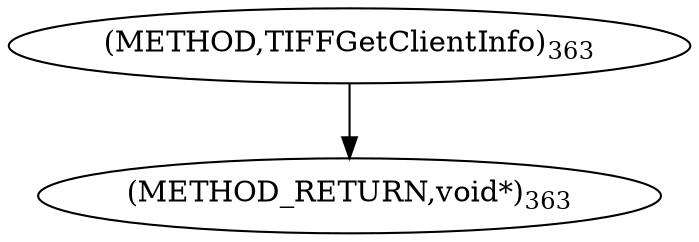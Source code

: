 digraph "TIFFGetClientInfo" {  
"8498" [label = <(METHOD,TIFFGetClientInfo)<SUB>363</SUB>> ]
"8501" [label = <(METHOD_RETURN,void*)<SUB>363</SUB>> ]
  "8498" -> "8501" 
}
